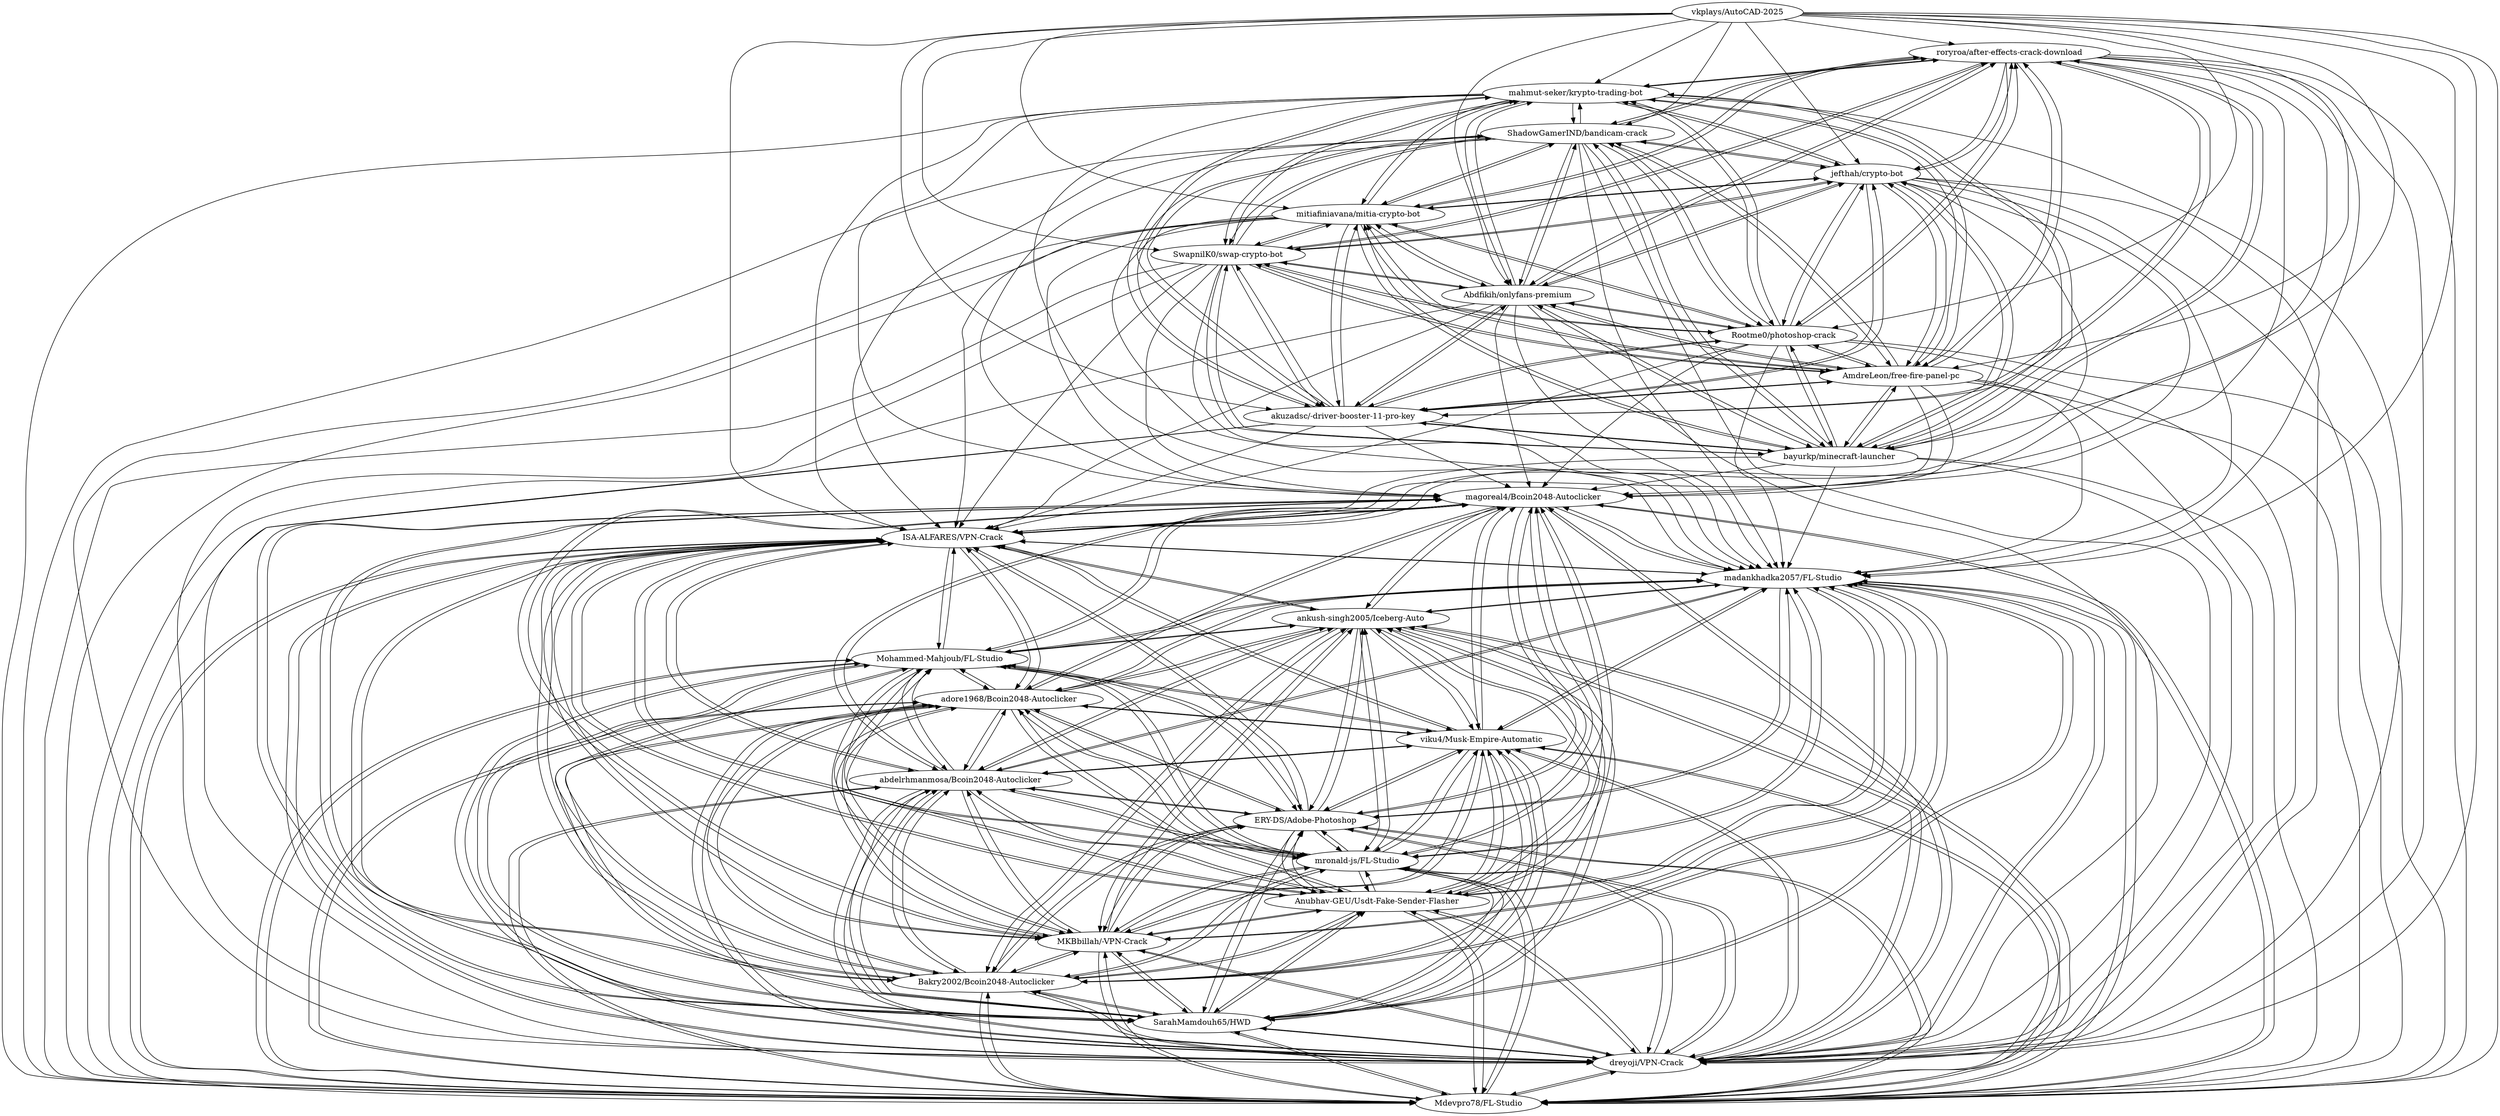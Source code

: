 digraph G {
"vkplays/AutoCAD-2025" -> "roryroa/after-effects-crack-download"
"vkplays/AutoCAD-2025" -> "mahmut-seker/krypto-trading-bot"
"vkplays/AutoCAD-2025" -> "ShadowGamerIND/bandicam-crack"
"vkplays/AutoCAD-2025" -> "jefthah/crypto-bot"
"vkplays/AutoCAD-2025" -> "mitiafiniavana/mitia-crypto-bot"
"vkplays/AutoCAD-2025" -> "SwapnilK0/swap-crypto-bot"
"vkplays/AutoCAD-2025" -> "Abdfikih/onlyfans-premium"
"vkplays/AutoCAD-2025" -> "bayurkp/minecraft-launcher"
"vkplays/AutoCAD-2025" -> "akuzadsc/-driver-booster-11-pro-key"
"vkplays/AutoCAD-2025" -> "AmdreLeon/free-fire-panel-pc"
"vkplays/AutoCAD-2025" -> "Rootme0/photoshop-crack"
"vkplays/AutoCAD-2025" -> "ISA-ALFARES/VPN-Crack"
"vkplays/AutoCAD-2025" -> "madankhadka2057/FL-Studio"
"vkplays/AutoCAD-2025" -> "Mdevpro78/FL-Studio"
"vkplays/AutoCAD-2025" -> "dreyoji/VPN-Crack"
"Rootme0/photoshop-crack" -> "jefthah/crypto-bot"
"Rootme0/photoshop-crack" -> "akuzadsc/-driver-booster-11-pro-key"
"Rootme0/photoshop-crack" -> "roryroa/after-effects-crack-download"
"Rootme0/photoshop-crack" -> "mahmut-seker/krypto-trading-bot"
"Rootme0/photoshop-crack" -> "ShadowGamerIND/bandicam-crack"
"Rootme0/photoshop-crack" -> "mitiafiniavana/mitia-crypto-bot"
"Rootme0/photoshop-crack" -> "SwapnilK0/swap-crypto-bot"
"Rootme0/photoshop-crack" -> "Abdfikih/onlyfans-premium"
"Rootme0/photoshop-crack" -> "bayurkp/minecraft-launcher"
"Rootme0/photoshop-crack" -> "AmdreLeon/free-fire-panel-pc"
"Rootme0/photoshop-crack" -> "ISA-ALFARES/VPN-Crack"
"Rootme0/photoshop-crack" -> "madankhadka2057/FL-Studio"
"Rootme0/photoshop-crack" -> "Mdevpro78/FL-Studio"
"Rootme0/photoshop-crack" -> "dreyoji/VPN-Crack"
"Rootme0/photoshop-crack" -> "magoreal4/Bcoin2048-Autoclicker"
"ShadowGamerIND/bandicam-crack" -> "roryroa/after-effects-crack-download"
"ShadowGamerIND/bandicam-crack" -> "mahmut-seker/krypto-trading-bot"
"ShadowGamerIND/bandicam-crack" -> "jefthah/crypto-bot"
"ShadowGamerIND/bandicam-crack" -> "mitiafiniavana/mitia-crypto-bot"
"ShadowGamerIND/bandicam-crack" -> "SwapnilK0/swap-crypto-bot"
"ShadowGamerIND/bandicam-crack" -> "Abdfikih/onlyfans-premium"
"ShadowGamerIND/bandicam-crack" -> "bayurkp/minecraft-launcher"
"ShadowGamerIND/bandicam-crack" -> "AmdreLeon/free-fire-panel-pc"
"ShadowGamerIND/bandicam-crack" -> "akuzadsc/-driver-booster-11-pro-key"
"ShadowGamerIND/bandicam-crack" -> "Rootme0/photoshop-crack"
"ShadowGamerIND/bandicam-crack" -> "ISA-ALFARES/VPN-Crack"
"ShadowGamerIND/bandicam-crack" -> "madankhadka2057/FL-Studio"
"ShadowGamerIND/bandicam-crack" -> "Mdevpro78/FL-Studio"
"ShadowGamerIND/bandicam-crack" -> "dreyoji/VPN-Crack"
"ShadowGamerIND/bandicam-crack" -> "magoreal4/Bcoin2048-Autoclicker"
"akuzadsc/-driver-booster-11-pro-key" -> "jefthah/crypto-bot"
"akuzadsc/-driver-booster-11-pro-key" -> "roryroa/after-effects-crack-download"
"akuzadsc/-driver-booster-11-pro-key" -> "mahmut-seker/krypto-trading-bot"
"akuzadsc/-driver-booster-11-pro-key" -> "ShadowGamerIND/bandicam-crack"
"akuzadsc/-driver-booster-11-pro-key" -> "mitiafiniavana/mitia-crypto-bot"
"akuzadsc/-driver-booster-11-pro-key" -> "SwapnilK0/swap-crypto-bot"
"akuzadsc/-driver-booster-11-pro-key" -> "Abdfikih/onlyfans-premium"
"akuzadsc/-driver-booster-11-pro-key" -> "bayurkp/minecraft-launcher"
"akuzadsc/-driver-booster-11-pro-key" -> "AmdreLeon/free-fire-panel-pc"
"akuzadsc/-driver-booster-11-pro-key" -> "Rootme0/photoshop-crack"
"akuzadsc/-driver-booster-11-pro-key" -> "ISA-ALFARES/VPN-Crack"
"akuzadsc/-driver-booster-11-pro-key" -> "madankhadka2057/FL-Studio"
"akuzadsc/-driver-booster-11-pro-key" -> "Mdevpro78/FL-Studio"
"akuzadsc/-driver-booster-11-pro-key" -> "dreyoji/VPN-Crack"
"akuzadsc/-driver-booster-11-pro-key" -> "magoreal4/Bcoin2048-Autoclicker"
"roryroa/after-effects-crack-download" -> "mahmut-seker/krypto-trading-bot"
"roryroa/after-effects-crack-download" -> "ShadowGamerIND/bandicam-crack"
"roryroa/after-effects-crack-download" -> "jefthah/crypto-bot"
"roryroa/after-effects-crack-download" -> "mitiafiniavana/mitia-crypto-bot"
"roryroa/after-effects-crack-download" -> "SwapnilK0/swap-crypto-bot"
"roryroa/after-effects-crack-download" -> "Abdfikih/onlyfans-premium"
"roryroa/after-effects-crack-download" -> "bayurkp/minecraft-launcher"
"roryroa/after-effects-crack-download" -> "AmdreLeon/free-fire-panel-pc"
"roryroa/after-effects-crack-download" -> "akuzadsc/-driver-booster-11-pro-key"
"roryroa/after-effects-crack-download" -> "Rootme0/photoshop-crack"
"roryroa/after-effects-crack-download" -> "ISA-ALFARES/VPN-Crack"
"roryroa/after-effects-crack-download" -> "madankhadka2057/FL-Studio"
"roryroa/after-effects-crack-download" -> "Mdevpro78/FL-Studio"
"roryroa/after-effects-crack-download" -> "dreyoji/VPN-Crack"
"roryroa/after-effects-crack-download" -> "magoreal4/Bcoin2048-Autoclicker"
"jefthah/crypto-bot" -> "roryroa/after-effects-crack-download"
"jefthah/crypto-bot" -> "mahmut-seker/krypto-trading-bot"
"jefthah/crypto-bot" -> "ShadowGamerIND/bandicam-crack"
"jefthah/crypto-bot" -> "mitiafiniavana/mitia-crypto-bot"
"jefthah/crypto-bot" -> "akuzadsc/-driver-booster-11-pro-key"
"jefthah/crypto-bot" -> "SwapnilK0/swap-crypto-bot"
"jefthah/crypto-bot" -> "Abdfikih/onlyfans-premium"
"jefthah/crypto-bot" -> "bayurkp/minecraft-launcher"
"jefthah/crypto-bot" -> "AmdreLeon/free-fire-panel-pc"
"jefthah/crypto-bot" -> "Rootme0/photoshop-crack"
"jefthah/crypto-bot" -> "ISA-ALFARES/VPN-Crack"
"jefthah/crypto-bot" -> "madankhadka2057/FL-Studio"
"jefthah/crypto-bot" -> "Mdevpro78/FL-Studio"
"jefthah/crypto-bot" -> "dreyoji/VPN-Crack"
"jefthah/crypto-bot" -> "magoreal4/Bcoin2048-Autoclicker"
"SarahMamdouh65/HWD" -> "ISA-ALFARES/VPN-Crack"
"SarahMamdouh65/HWD" -> "madankhadka2057/FL-Studio"
"SarahMamdouh65/HWD" -> "Mdevpro78/FL-Studio"
"SarahMamdouh65/HWD" -> "dreyoji/VPN-Crack"
"SarahMamdouh65/HWD" -> "magoreal4/Bcoin2048-Autoclicker"
"SarahMamdouh65/HWD" -> "Bakry2002/Bcoin2048-Autoclicker"
"SarahMamdouh65/HWD" -> "MKBbillah/-VPN-Crack"
"SarahMamdouh65/HWD" -> "Anubhav-GEU/Usdt-Fake-Sender-Flasher"
"SarahMamdouh65/HWD" -> "mronald-js/FL-Studio"
"SarahMamdouh65/HWD" -> "ERY-DS/Adobe-Photoshop"
"SarahMamdouh65/HWD" -> "abdelrhmanmosa/Bcoin2048-Autoclicker"
"SarahMamdouh65/HWD" -> "viku4/Musk-Empire-Automatic"
"SarahMamdouh65/HWD" -> "adore1968/Bcoin2048-Autoclicker"
"SarahMamdouh65/HWD" -> "Mohammed-Mahjoub/FL-Studio"
"SarahMamdouh65/HWD" -> "ankush-singh2005/Iceberg-Auto"
"mahmut-seker/krypto-trading-bot" -> "mitiafiniavana/mitia-crypto-bot"
"mahmut-seker/krypto-trading-bot" -> "roryroa/after-effects-crack-download"
"mahmut-seker/krypto-trading-bot" -> "SwapnilK0/swap-crypto-bot"
"mahmut-seker/krypto-trading-bot" -> "Abdfikih/onlyfans-premium"
"mahmut-seker/krypto-trading-bot" -> "ShadowGamerIND/bandicam-crack"
"mahmut-seker/krypto-trading-bot" -> "jefthah/crypto-bot"
"mahmut-seker/krypto-trading-bot" -> "AmdreLeon/free-fire-panel-pc"
"mahmut-seker/krypto-trading-bot" -> "bayurkp/minecraft-launcher"
"mahmut-seker/krypto-trading-bot" -> "akuzadsc/-driver-booster-11-pro-key"
"mahmut-seker/krypto-trading-bot" -> "Rootme0/photoshop-crack"
"mahmut-seker/krypto-trading-bot" -> "ISA-ALFARES/VPN-Crack"
"mahmut-seker/krypto-trading-bot" -> "madankhadka2057/FL-Studio"
"mahmut-seker/krypto-trading-bot" -> "Mdevpro78/FL-Studio"
"mahmut-seker/krypto-trading-bot" -> "dreyoji/VPN-Crack"
"mahmut-seker/krypto-trading-bot" -> "magoreal4/Bcoin2048-Autoclicker"
"Mohammed-Mahjoub/FL-Studio" -> "ISA-ALFARES/VPN-Crack"
"Mohammed-Mahjoub/FL-Studio" -> "madankhadka2057/FL-Studio"
"Mohammed-Mahjoub/FL-Studio" -> "Mdevpro78/FL-Studio"
"Mohammed-Mahjoub/FL-Studio" -> "dreyoji/VPN-Crack"
"Mohammed-Mahjoub/FL-Studio" -> "magoreal4/Bcoin2048-Autoclicker"
"Mohammed-Mahjoub/FL-Studio" -> "Bakry2002/Bcoin2048-Autoclicker"
"Mohammed-Mahjoub/FL-Studio" -> "MKBbillah/-VPN-Crack"
"Mohammed-Mahjoub/FL-Studio" -> "Anubhav-GEU/Usdt-Fake-Sender-Flasher"
"Mohammed-Mahjoub/FL-Studio" -> "mronald-js/FL-Studio"
"Mohammed-Mahjoub/FL-Studio" -> "ERY-DS/Adobe-Photoshop"
"Mohammed-Mahjoub/FL-Studio" -> "abdelrhmanmosa/Bcoin2048-Autoclicker"
"Mohammed-Mahjoub/FL-Studio" -> "viku4/Musk-Empire-Automatic"
"Mohammed-Mahjoub/FL-Studio" -> "adore1968/Bcoin2048-Autoclicker"
"Mohammed-Mahjoub/FL-Studio" -> "ankush-singh2005/Iceberg-Auto"
"Mohammed-Mahjoub/FL-Studio" -> "SarahMamdouh65/HWD"
"SwapnilK0/swap-crypto-bot" -> "mahmut-seker/krypto-trading-bot"
"SwapnilK0/swap-crypto-bot" -> "mitiafiniavana/mitia-crypto-bot"
"SwapnilK0/swap-crypto-bot" -> "roryroa/after-effects-crack-download"
"SwapnilK0/swap-crypto-bot" -> "Abdfikih/onlyfans-premium"
"SwapnilK0/swap-crypto-bot" -> "ShadowGamerIND/bandicam-crack"
"SwapnilK0/swap-crypto-bot" -> "jefthah/crypto-bot"
"SwapnilK0/swap-crypto-bot" -> "AmdreLeon/free-fire-panel-pc"
"SwapnilK0/swap-crypto-bot" -> "bayurkp/minecraft-launcher"
"SwapnilK0/swap-crypto-bot" -> "akuzadsc/-driver-booster-11-pro-key"
"SwapnilK0/swap-crypto-bot" -> "Rootme0/photoshop-crack"
"SwapnilK0/swap-crypto-bot" -> "ISA-ALFARES/VPN-Crack"
"SwapnilK0/swap-crypto-bot" -> "madankhadka2057/FL-Studio"
"SwapnilK0/swap-crypto-bot" -> "Mdevpro78/FL-Studio"
"SwapnilK0/swap-crypto-bot" -> "dreyoji/VPN-Crack"
"SwapnilK0/swap-crypto-bot" -> "magoreal4/Bcoin2048-Autoclicker"
"ISA-ALFARES/VPN-Crack" -> "madankhadka2057/FL-Studio"
"ISA-ALFARES/VPN-Crack" -> "Mdevpro78/FL-Studio"
"ISA-ALFARES/VPN-Crack" -> "dreyoji/VPN-Crack"
"ISA-ALFARES/VPN-Crack" -> "magoreal4/Bcoin2048-Autoclicker"
"ISA-ALFARES/VPN-Crack" -> "Bakry2002/Bcoin2048-Autoclicker"
"ISA-ALFARES/VPN-Crack" -> "MKBbillah/-VPN-Crack"
"ISA-ALFARES/VPN-Crack" -> "Anubhav-GEU/Usdt-Fake-Sender-Flasher"
"ISA-ALFARES/VPN-Crack" -> "mronald-js/FL-Studio"
"ISA-ALFARES/VPN-Crack" -> "ERY-DS/Adobe-Photoshop"
"ISA-ALFARES/VPN-Crack" -> "abdelrhmanmosa/Bcoin2048-Autoclicker"
"ISA-ALFARES/VPN-Crack" -> "viku4/Musk-Empire-Automatic"
"ISA-ALFARES/VPN-Crack" -> "adore1968/Bcoin2048-Autoclicker"
"ISA-ALFARES/VPN-Crack" -> "Mohammed-Mahjoub/FL-Studio"
"ISA-ALFARES/VPN-Crack" -> "ankush-singh2005/Iceberg-Auto"
"ISA-ALFARES/VPN-Crack" -> "SarahMamdouh65/HWD"
"madankhadka2057/FL-Studio" -> "ISA-ALFARES/VPN-Crack"
"madankhadka2057/FL-Studio" -> "Mdevpro78/FL-Studio"
"madankhadka2057/FL-Studio" -> "dreyoji/VPN-Crack"
"madankhadka2057/FL-Studio" -> "magoreal4/Bcoin2048-Autoclicker"
"madankhadka2057/FL-Studio" -> "Bakry2002/Bcoin2048-Autoclicker"
"madankhadka2057/FL-Studio" -> "MKBbillah/-VPN-Crack"
"madankhadka2057/FL-Studio" -> "Anubhav-GEU/Usdt-Fake-Sender-Flasher"
"madankhadka2057/FL-Studio" -> "mronald-js/FL-Studio"
"madankhadka2057/FL-Studio" -> "ERY-DS/Adobe-Photoshop"
"madankhadka2057/FL-Studio" -> "abdelrhmanmosa/Bcoin2048-Autoclicker"
"madankhadka2057/FL-Studio" -> "viku4/Musk-Empire-Automatic"
"madankhadka2057/FL-Studio" -> "adore1968/Bcoin2048-Autoclicker"
"madankhadka2057/FL-Studio" -> "Mohammed-Mahjoub/FL-Studio"
"madankhadka2057/FL-Studio" -> "ankush-singh2005/Iceberg-Auto"
"madankhadka2057/FL-Studio" -> "SarahMamdouh65/HWD"
"viku4/Musk-Empire-Automatic" -> "ISA-ALFARES/VPN-Crack"
"viku4/Musk-Empire-Automatic" -> "madankhadka2057/FL-Studio"
"viku4/Musk-Empire-Automatic" -> "Mdevpro78/FL-Studio"
"viku4/Musk-Empire-Automatic" -> "dreyoji/VPN-Crack"
"viku4/Musk-Empire-Automatic" -> "magoreal4/Bcoin2048-Autoclicker"
"viku4/Musk-Empire-Automatic" -> "Bakry2002/Bcoin2048-Autoclicker"
"viku4/Musk-Empire-Automatic" -> "MKBbillah/-VPN-Crack"
"viku4/Musk-Empire-Automatic" -> "Anubhav-GEU/Usdt-Fake-Sender-Flasher"
"viku4/Musk-Empire-Automatic" -> "mronald-js/FL-Studio"
"viku4/Musk-Empire-Automatic" -> "ERY-DS/Adobe-Photoshop"
"viku4/Musk-Empire-Automatic" -> "abdelrhmanmosa/Bcoin2048-Autoclicker"
"viku4/Musk-Empire-Automatic" -> "adore1968/Bcoin2048-Autoclicker"
"viku4/Musk-Empire-Automatic" -> "Mohammed-Mahjoub/FL-Studio"
"viku4/Musk-Empire-Automatic" -> "ankush-singh2005/Iceberg-Auto"
"viku4/Musk-Empire-Automatic" -> "SarahMamdouh65/HWD"
"Mdevpro78/FL-Studio" -> "ISA-ALFARES/VPN-Crack"
"Mdevpro78/FL-Studio" -> "madankhadka2057/FL-Studio"
"Mdevpro78/FL-Studio" -> "dreyoji/VPN-Crack"
"Mdevpro78/FL-Studio" -> "magoreal4/Bcoin2048-Autoclicker"
"Mdevpro78/FL-Studio" -> "Bakry2002/Bcoin2048-Autoclicker"
"Mdevpro78/FL-Studio" -> "MKBbillah/-VPN-Crack"
"Mdevpro78/FL-Studio" -> "Anubhav-GEU/Usdt-Fake-Sender-Flasher"
"Mdevpro78/FL-Studio" -> "mronald-js/FL-Studio"
"Mdevpro78/FL-Studio" -> "ERY-DS/Adobe-Photoshop"
"Mdevpro78/FL-Studio" -> "abdelrhmanmosa/Bcoin2048-Autoclicker"
"Mdevpro78/FL-Studio" -> "viku4/Musk-Empire-Automatic"
"Mdevpro78/FL-Studio" -> "adore1968/Bcoin2048-Autoclicker"
"Mdevpro78/FL-Studio" -> "Mohammed-Mahjoub/FL-Studio"
"Mdevpro78/FL-Studio" -> "ankush-singh2005/Iceberg-Auto"
"Mdevpro78/FL-Studio" -> "SarahMamdouh65/HWD"
"dreyoji/VPN-Crack" -> "ISA-ALFARES/VPN-Crack"
"dreyoji/VPN-Crack" -> "madankhadka2057/FL-Studio"
"dreyoji/VPN-Crack" -> "Mdevpro78/FL-Studio"
"dreyoji/VPN-Crack" -> "magoreal4/Bcoin2048-Autoclicker"
"dreyoji/VPN-Crack" -> "Bakry2002/Bcoin2048-Autoclicker"
"dreyoji/VPN-Crack" -> "MKBbillah/-VPN-Crack"
"dreyoji/VPN-Crack" -> "Anubhav-GEU/Usdt-Fake-Sender-Flasher"
"dreyoji/VPN-Crack" -> "mronald-js/FL-Studio"
"dreyoji/VPN-Crack" -> "ERY-DS/Adobe-Photoshop"
"dreyoji/VPN-Crack" -> "abdelrhmanmosa/Bcoin2048-Autoclicker"
"dreyoji/VPN-Crack" -> "viku4/Musk-Empire-Automatic"
"dreyoji/VPN-Crack" -> "adore1968/Bcoin2048-Autoclicker"
"dreyoji/VPN-Crack" -> "Mohammed-Mahjoub/FL-Studio"
"dreyoji/VPN-Crack" -> "ankush-singh2005/Iceberg-Auto"
"dreyoji/VPN-Crack" -> "SarahMamdouh65/HWD"
"mronald-js/FL-Studio" -> "ISA-ALFARES/VPN-Crack"
"mronald-js/FL-Studio" -> "madankhadka2057/FL-Studio"
"mronald-js/FL-Studio" -> "Mdevpro78/FL-Studio"
"mronald-js/FL-Studio" -> "dreyoji/VPN-Crack"
"mronald-js/FL-Studio" -> "magoreal4/Bcoin2048-Autoclicker"
"mronald-js/FL-Studio" -> "Bakry2002/Bcoin2048-Autoclicker"
"mronald-js/FL-Studio" -> "MKBbillah/-VPN-Crack"
"mronald-js/FL-Studio" -> "Anubhav-GEU/Usdt-Fake-Sender-Flasher"
"mronald-js/FL-Studio" -> "ERY-DS/Adobe-Photoshop"
"mronald-js/FL-Studio" -> "abdelrhmanmosa/Bcoin2048-Autoclicker"
"mronald-js/FL-Studio" -> "viku4/Musk-Empire-Automatic"
"mronald-js/FL-Studio" -> "adore1968/Bcoin2048-Autoclicker"
"mronald-js/FL-Studio" -> "Mohammed-Mahjoub/FL-Studio"
"mronald-js/FL-Studio" -> "ankush-singh2005/Iceberg-Auto"
"mronald-js/FL-Studio" -> "SarahMamdouh65/HWD"
"Anubhav-GEU/Usdt-Fake-Sender-Flasher" -> "ISA-ALFARES/VPN-Crack"
"Anubhav-GEU/Usdt-Fake-Sender-Flasher" -> "madankhadka2057/FL-Studio"
"Anubhav-GEU/Usdt-Fake-Sender-Flasher" -> "Mdevpro78/FL-Studio"
"Anubhav-GEU/Usdt-Fake-Sender-Flasher" -> "dreyoji/VPN-Crack"
"Anubhav-GEU/Usdt-Fake-Sender-Flasher" -> "magoreal4/Bcoin2048-Autoclicker"
"Anubhav-GEU/Usdt-Fake-Sender-Flasher" -> "Bakry2002/Bcoin2048-Autoclicker"
"Anubhav-GEU/Usdt-Fake-Sender-Flasher" -> "MKBbillah/-VPN-Crack"
"Anubhav-GEU/Usdt-Fake-Sender-Flasher" -> "mronald-js/FL-Studio"
"Anubhav-GEU/Usdt-Fake-Sender-Flasher" -> "ERY-DS/Adobe-Photoshop"
"Anubhav-GEU/Usdt-Fake-Sender-Flasher" -> "abdelrhmanmosa/Bcoin2048-Autoclicker"
"Anubhav-GEU/Usdt-Fake-Sender-Flasher" -> "viku4/Musk-Empire-Automatic"
"Anubhav-GEU/Usdt-Fake-Sender-Flasher" -> "adore1968/Bcoin2048-Autoclicker"
"Anubhav-GEU/Usdt-Fake-Sender-Flasher" -> "Mohammed-Mahjoub/FL-Studio"
"Anubhav-GEU/Usdt-Fake-Sender-Flasher" -> "ankush-singh2005/Iceberg-Auto"
"Anubhav-GEU/Usdt-Fake-Sender-Flasher" -> "SarahMamdouh65/HWD"
"adore1968/Bcoin2048-Autoclicker" -> "ISA-ALFARES/VPN-Crack"
"adore1968/Bcoin2048-Autoclicker" -> "madankhadka2057/FL-Studio"
"adore1968/Bcoin2048-Autoclicker" -> "Mdevpro78/FL-Studio"
"adore1968/Bcoin2048-Autoclicker" -> "dreyoji/VPN-Crack"
"adore1968/Bcoin2048-Autoclicker" -> "magoreal4/Bcoin2048-Autoclicker"
"adore1968/Bcoin2048-Autoclicker" -> "Bakry2002/Bcoin2048-Autoclicker"
"adore1968/Bcoin2048-Autoclicker" -> "MKBbillah/-VPN-Crack"
"adore1968/Bcoin2048-Autoclicker" -> "Anubhav-GEU/Usdt-Fake-Sender-Flasher"
"adore1968/Bcoin2048-Autoclicker" -> "mronald-js/FL-Studio"
"adore1968/Bcoin2048-Autoclicker" -> "ERY-DS/Adobe-Photoshop"
"adore1968/Bcoin2048-Autoclicker" -> "abdelrhmanmosa/Bcoin2048-Autoclicker"
"adore1968/Bcoin2048-Autoclicker" -> "viku4/Musk-Empire-Automatic"
"adore1968/Bcoin2048-Autoclicker" -> "Mohammed-Mahjoub/FL-Studio"
"adore1968/Bcoin2048-Autoclicker" -> "ankush-singh2005/Iceberg-Auto"
"adore1968/Bcoin2048-Autoclicker" -> "SarahMamdouh65/HWD"
"magoreal4/Bcoin2048-Autoclicker" -> "ISA-ALFARES/VPN-Crack"
"magoreal4/Bcoin2048-Autoclicker" -> "madankhadka2057/FL-Studio"
"magoreal4/Bcoin2048-Autoclicker" -> "Mdevpro78/FL-Studio"
"magoreal4/Bcoin2048-Autoclicker" -> "dreyoji/VPN-Crack"
"magoreal4/Bcoin2048-Autoclicker" -> "Bakry2002/Bcoin2048-Autoclicker"
"magoreal4/Bcoin2048-Autoclicker" -> "MKBbillah/-VPN-Crack"
"magoreal4/Bcoin2048-Autoclicker" -> "Anubhav-GEU/Usdt-Fake-Sender-Flasher"
"magoreal4/Bcoin2048-Autoclicker" -> "mronald-js/FL-Studio"
"magoreal4/Bcoin2048-Autoclicker" -> "ERY-DS/Adobe-Photoshop"
"magoreal4/Bcoin2048-Autoclicker" -> "abdelrhmanmosa/Bcoin2048-Autoclicker"
"magoreal4/Bcoin2048-Autoclicker" -> "viku4/Musk-Empire-Automatic"
"magoreal4/Bcoin2048-Autoclicker" -> "adore1968/Bcoin2048-Autoclicker"
"magoreal4/Bcoin2048-Autoclicker" -> "Mohammed-Mahjoub/FL-Studio"
"magoreal4/Bcoin2048-Autoclicker" -> "ankush-singh2005/Iceberg-Auto"
"magoreal4/Bcoin2048-Autoclicker" -> "SarahMamdouh65/HWD"
"mitiafiniavana/mitia-crypto-bot" -> "mahmut-seker/krypto-trading-bot"
"mitiafiniavana/mitia-crypto-bot" -> "Abdfikih/onlyfans-premium"
"mitiafiniavana/mitia-crypto-bot" -> "AmdreLeon/free-fire-panel-pc"
"mitiafiniavana/mitia-crypto-bot" -> "roryroa/after-effects-crack-download"
"mitiafiniavana/mitia-crypto-bot" -> "SwapnilK0/swap-crypto-bot"
"mitiafiniavana/mitia-crypto-bot" -> "bayurkp/minecraft-launcher"
"mitiafiniavana/mitia-crypto-bot" -> "ShadowGamerIND/bandicam-crack"
"mitiafiniavana/mitia-crypto-bot" -> "jefthah/crypto-bot"
"mitiafiniavana/mitia-crypto-bot" -> "akuzadsc/-driver-booster-11-pro-key"
"mitiafiniavana/mitia-crypto-bot" -> "Rootme0/photoshop-crack"
"mitiafiniavana/mitia-crypto-bot" -> "ISA-ALFARES/VPN-Crack"
"mitiafiniavana/mitia-crypto-bot" -> "madankhadka2057/FL-Studio"
"mitiafiniavana/mitia-crypto-bot" -> "Mdevpro78/FL-Studio"
"mitiafiniavana/mitia-crypto-bot" -> "dreyoji/VPN-Crack"
"mitiafiniavana/mitia-crypto-bot" -> "magoreal4/Bcoin2048-Autoclicker"
"Bakry2002/Bcoin2048-Autoclicker" -> "ISA-ALFARES/VPN-Crack"
"Bakry2002/Bcoin2048-Autoclicker" -> "madankhadka2057/FL-Studio"
"Bakry2002/Bcoin2048-Autoclicker" -> "Mdevpro78/FL-Studio"
"Bakry2002/Bcoin2048-Autoclicker" -> "dreyoji/VPN-Crack"
"Bakry2002/Bcoin2048-Autoclicker" -> "magoreal4/Bcoin2048-Autoclicker"
"Bakry2002/Bcoin2048-Autoclicker" -> "MKBbillah/-VPN-Crack"
"Bakry2002/Bcoin2048-Autoclicker" -> "Anubhav-GEU/Usdt-Fake-Sender-Flasher"
"Bakry2002/Bcoin2048-Autoclicker" -> "mronald-js/FL-Studio"
"Bakry2002/Bcoin2048-Autoclicker" -> "ERY-DS/Adobe-Photoshop"
"Bakry2002/Bcoin2048-Autoclicker" -> "abdelrhmanmosa/Bcoin2048-Autoclicker"
"Bakry2002/Bcoin2048-Autoclicker" -> "viku4/Musk-Empire-Automatic"
"Bakry2002/Bcoin2048-Autoclicker" -> "adore1968/Bcoin2048-Autoclicker"
"Bakry2002/Bcoin2048-Autoclicker" -> "Mohammed-Mahjoub/FL-Studio"
"Bakry2002/Bcoin2048-Autoclicker" -> "ankush-singh2005/Iceberg-Auto"
"Bakry2002/Bcoin2048-Autoclicker" -> "SarahMamdouh65/HWD"
"ERY-DS/Adobe-Photoshop" -> "ISA-ALFARES/VPN-Crack"
"ERY-DS/Adobe-Photoshop" -> "madankhadka2057/FL-Studio"
"ERY-DS/Adobe-Photoshop" -> "Mdevpro78/FL-Studio"
"ERY-DS/Adobe-Photoshop" -> "dreyoji/VPN-Crack"
"ERY-DS/Adobe-Photoshop" -> "magoreal4/Bcoin2048-Autoclicker"
"ERY-DS/Adobe-Photoshop" -> "Bakry2002/Bcoin2048-Autoclicker"
"ERY-DS/Adobe-Photoshop" -> "MKBbillah/-VPN-Crack"
"ERY-DS/Adobe-Photoshop" -> "Anubhav-GEU/Usdt-Fake-Sender-Flasher"
"ERY-DS/Adobe-Photoshop" -> "mronald-js/FL-Studio"
"ERY-DS/Adobe-Photoshop" -> "abdelrhmanmosa/Bcoin2048-Autoclicker"
"ERY-DS/Adobe-Photoshop" -> "viku4/Musk-Empire-Automatic"
"ERY-DS/Adobe-Photoshop" -> "adore1968/Bcoin2048-Autoclicker"
"ERY-DS/Adobe-Photoshop" -> "Mohammed-Mahjoub/FL-Studio"
"ERY-DS/Adobe-Photoshop" -> "ankush-singh2005/Iceberg-Auto"
"ERY-DS/Adobe-Photoshop" -> "SarahMamdouh65/HWD"
"MKBbillah/-VPN-Crack" -> "ISA-ALFARES/VPN-Crack"
"MKBbillah/-VPN-Crack" -> "madankhadka2057/FL-Studio"
"MKBbillah/-VPN-Crack" -> "Mdevpro78/FL-Studio"
"MKBbillah/-VPN-Crack" -> "dreyoji/VPN-Crack"
"MKBbillah/-VPN-Crack" -> "magoreal4/Bcoin2048-Autoclicker"
"MKBbillah/-VPN-Crack" -> "Bakry2002/Bcoin2048-Autoclicker"
"MKBbillah/-VPN-Crack" -> "Anubhav-GEU/Usdt-Fake-Sender-Flasher"
"MKBbillah/-VPN-Crack" -> "mronald-js/FL-Studio"
"MKBbillah/-VPN-Crack" -> "ERY-DS/Adobe-Photoshop"
"MKBbillah/-VPN-Crack" -> "abdelrhmanmosa/Bcoin2048-Autoclicker"
"MKBbillah/-VPN-Crack" -> "viku4/Musk-Empire-Automatic"
"MKBbillah/-VPN-Crack" -> "adore1968/Bcoin2048-Autoclicker"
"MKBbillah/-VPN-Crack" -> "Mohammed-Mahjoub/FL-Studio"
"MKBbillah/-VPN-Crack" -> "ankush-singh2005/Iceberg-Auto"
"MKBbillah/-VPN-Crack" -> "SarahMamdouh65/HWD"
"abdelrhmanmosa/Bcoin2048-Autoclicker" -> "ISA-ALFARES/VPN-Crack"
"abdelrhmanmosa/Bcoin2048-Autoclicker" -> "madankhadka2057/FL-Studio"
"abdelrhmanmosa/Bcoin2048-Autoclicker" -> "Mdevpro78/FL-Studio"
"abdelrhmanmosa/Bcoin2048-Autoclicker" -> "dreyoji/VPN-Crack"
"abdelrhmanmosa/Bcoin2048-Autoclicker" -> "magoreal4/Bcoin2048-Autoclicker"
"abdelrhmanmosa/Bcoin2048-Autoclicker" -> "Bakry2002/Bcoin2048-Autoclicker"
"abdelrhmanmosa/Bcoin2048-Autoclicker" -> "MKBbillah/-VPN-Crack"
"abdelrhmanmosa/Bcoin2048-Autoclicker" -> "Anubhav-GEU/Usdt-Fake-Sender-Flasher"
"abdelrhmanmosa/Bcoin2048-Autoclicker" -> "mronald-js/FL-Studio"
"abdelrhmanmosa/Bcoin2048-Autoclicker" -> "ERY-DS/Adobe-Photoshop"
"abdelrhmanmosa/Bcoin2048-Autoclicker" -> "viku4/Musk-Empire-Automatic"
"abdelrhmanmosa/Bcoin2048-Autoclicker" -> "adore1968/Bcoin2048-Autoclicker"
"abdelrhmanmosa/Bcoin2048-Autoclicker" -> "Mohammed-Mahjoub/FL-Studio"
"abdelrhmanmosa/Bcoin2048-Autoclicker" -> "ankush-singh2005/Iceberg-Auto"
"abdelrhmanmosa/Bcoin2048-Autoclicker" -> "SarahMamdouh65/HWD"
"ankush-singh2005/Iceberg-Auto" -> "ISA-ALFARES/VPN-Crack"
"ankush-singh2005/Iceberg-Auto" -> "madankhadka2057/FL-Studio"
"ankush-singh2005/Iceberg-Auto" -> "Mdevpro78/FL-Studio"
"ankush-singh2005/Iceberg-Auto" -> "dreyoji/VPN-Crack"
"ankush-singh2005/Iceberg-Auto" -> "magoreal4/Bcoin2048-Autoclicker"
"ankush-singh2005/Iceberg-Auto" -> "Bakry2002/Bcoin2048-Autoclicker"
"ankush-singh2005/Iceberg-Auto" -> "MKBbillah/-VPN-Crack"
"ankush-singh2005/Iceberg-Auto" -> "Anubhav-GEU/Usdt-Fake-Sender-Flasher"
"ankush-singh2005/Iceberg-Auto" -> "mronald-js/FL-Studio"
"ankush-singh2005/Iceberg-Auto" -> "ERY-DS/Adobe-Photoshop"
"ankush-singh2005/Iceberg-Auto" -> "abdelrhmanmosa/Bcoin2048-Autoclicker"
"ankush-singh2005/Iceberg-Auto" -> "viku4/Musk-Empire-Automatic"
"ankush-singh2005/Iceberg-Auto" -> "adore1968/Bcoin2048-Autoclicker"
"ankush-singh2005/Iceberg-Auto" -> "Mohammed-Mahjoub/FL-Studio"
"ankush-singh2005/Iceberg-Auto" -> "SarahMamdouh65/HWD"
"Abdfikih/onlyfans-premium" -> "mitiafiniavana/mitia-crypto-bot"
"Abdfikih/onlyfans-premium" -> "mahmut-seker/krypto-trading-bot"
"Abdfikih/onlyfans-premium" -> "AmdreLeon/free-fire-panel-pc"
"Abdfikih/onlyfans-premium" -> "roryroa/after-effects-crack-download"
"Abdfikih/onlyfans-premium" -> "SwapnilK0/swap-crypto-bot"
"Abdfikih/onlyfans-premium" -> "bayurkp/minecraft-launcher"
"Abdfikih/onlyfans-premium" -> "ShadowGamerIND/bandicam-crack"
"Abdfikih/onlyfans-premium" -> "jefthah/crypto-bot"
"Abdfikih/onlyfans-premium" -> "akuzadsc/-driver-booster-11-pro-key"
"Abdfikih/onlyfans-premium" -> "Rootme0/photoshop-crack"
"Abdfikih/onlyfans-premium" -> "ISA-ALFARES/VPN-Crack"
"Abdfikih/onlyfans-premium" -> "madankhadka2057/FL-Studio"
"Abdfikih/onlyfans-premium" -> "Mdevpro78/FL-Studio"
"Abdfikih/onlyfans-premium" -> "dreyoji/VPN-Crack"
"Abdfikih/onlyfans-premium" -> "magoreal4/Bcoin2048-Autoclicker"
"AmdreLeon/free-fire-panel-pc" -> "bayurkp/minecraft-launcher"
"AmdreLeon/free-fire-panel-pc" -> "mitiafiniavana/mitia-crypto-bot"
"AmdreLeon/free-fire-panel-pc" -> "mahmut-seker/krypto-trading-bot"
"AmdreLeon/free-fire-panel-pc" -> "Abdfikih/onlyfans-premium"
"AmdreLeon/free-fire-panel-pc" -> "roryroa/after-effects-crack-download"
"AmdreLeon/free-fire-panel-pc" -> "SwapnilK0/swap-crypto-bot"
"AmdreLeon/free-fire-panel-pc" -> "ShadowGamerIND/bandicam-crack"
"AmdreLeon/free-fire-panel-pc" -> "jefthah/crypto-bot"
"AmdreLeon/free-fire-panel-pc" -> "akuzadsc/-driver-booster-11-pro-key"
"AmdreLeon/free-fire-panel-pc" -> "Rootme0/photoshop-crack"
"AmdreLeon/free-fire-panel-pc" -> "ISA-ALFARES/VPN-Crack"
"AmdreLeon/free-fire-panel-pc" -> "madankhadka2057/FL-Studio"
"AmdreLeon/free-fire-panel-pc" -> "Mdevpro78/FL-Studio"
"AmdreLeon/free-fire-panel-pc" -> "dreyoji/VPN-Crack"
"AmdreLeon/free-fire-panel-pc" -> "magoreal4/Bcoin2048-Autoclicker"
"bayurkp/minecraft-launcher" -> "AmdreLeon/free-fire-panel-pc"
"bayurkp/minecraft-launcher" -> "mitiafiniavana/mitia-crypto-bot"
"bayurkp/minecraft-launcher" -> "roryroa/after-effects-crack-download"
"bayurkp/minecraft-launcher" -> "mahmut-seker/krypto-trading-bot"
"bayurkp/minecraft-launcher" -> "Abdfikih/onlyfans-premium"
"bayurkp/minecraft-launcher" -> "ShadowGamerIND/bandicam-crack"
"bayurkp/minecraft-launcher" -> "jefthah/crypto-bot"
"bayurkp/minecraft-launcher" -> "SwapnilK0/swap-crypto-bot"
"bayurkp/minecraft-launcher" -> "akuzadsc/-driver-booster-11-pro-key"
"bayurkp/minecraft-launcher" -> "Rootme0/photoshop-crack"
"bayurkp/minecraft-launcher" -> "ISA-ALFARES/VPN-Crack"
"bayurkp/minecraft-launcher" -> "madankhadka2057/FL-Studio"
"bayurkp/minecraft-launcher" -> "Mdevpro78/FL-Studio"
"bayurkp/minecraft-launcher" -> "dreyoji/VPN-Crack"
"bayurkp/minecraft-launcher" -> "magoreal4/Bcoin2048-Autoclicker"
"vkplays/AutoCAD-2025" ["l"="3.05,44.062"]
"roryroa/after-effects-crack-download" ["l"="3.067,44.094"]
"mahmut-seker/krypto-trading-bot" ["l"="3.052,44.094"]
"ShadowGamerIND/bandicam-crack" ["l"="3.054,44.084"]
"jefthah/crypto-bot" ["l"="3.021,44.077"]
"mitiafiniavana/mitia-crypto-bot" ["l"="3.032,44.07"]
"SwapnilK0/swap-crypto-bot" ["l"="3.061,44.074"]
"Abdfikih/onlyfans-premium" ["l"="3.037,44.08"]
"bayurkp/minecraft-launcher" ["l"="3.023,44.089"]
"akuzadsc/-driver-booster-11-pro-key" ["l"="3.048,44.074"]
"AmdreLeon/free-fire-panel-pc" ["l"="3.038,44.091"]
"Rootme0/photoshop-crack" ["l"="3.069,44.084"]
"ISA-ALFARES/VPN-Crack" ["l"="3.028,44.11"]
"madankhadka2057/FL-Studio" ["l"="3.02,44.103"]
"Mdevpro78/FL-Studio" ["l"="3.037,44.105"]
"dreyoji/VPN-Crack" ["l"="3.05,44.11"]
"magoreal4/Bcoin2048-Autoclicker" ["l"="3.038,44.114"]
"SarahMamdouh65/HWD" ["l"="3.008,44.135"]
"Bakry2002/Bcoin2048-Autoclicker" ["l"="3.024,44.13"]
"MKBbillah/-VPN-Crack" ["l"="3.008,44.115"]
"Anubhav-GEU/Usdt-Fake-Sender-Flasher" ["l"="3.035,44.126"]
"mronald-js/FL-Studio" ["l"="3.024,44.121"]
"ERY-DS/Adobe-Photoshop" ["l"="3.015,44.125"]
"abdelrhmanmosa/Bcoin2048-Autoclicker" ["l"="3.035,44.138"]
"viku4/Musk-Empire-Automatic" ["l"="3.047,44.134"]
"adore1968/Bcoin2048-Autoclicker" ["l"="3.021,44.142"]
"Mohammed-Mahjoub/FL-Studio" ["l"="3.051,44.125"]
"ankush-singh2005/Iceberg-Auto" ["l"="3,44.124"]
}